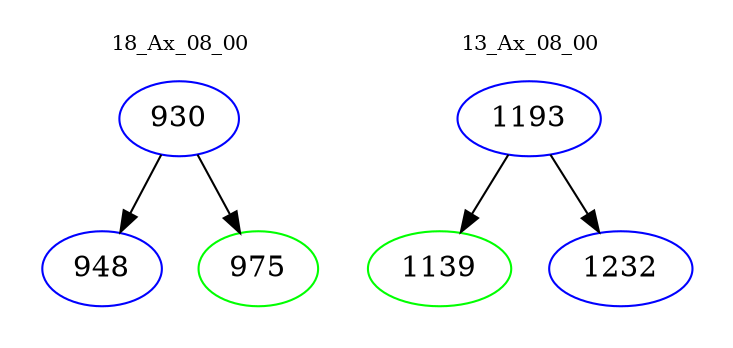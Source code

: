 digraph{
subgraph cluster_0 {
color = white
label = "18_Ax_08_00";
fontsize=10;
T0_930 [label="930", color="blue"]
T0_930 -> T0_948 [color="black"]
T0_948 [label="948", color="blue"]
T0_930 -> T0_975 [color="black"]
T0_975 [label="975", color="green"]
}
subgraph cluster_1 {
color = white
label = "13_Ax_08_00";
fontsize=10;
T1_1193 [label="1193", color="blue"]
T1_1193 -> T1_1139 [color="black"]
T1_1139 [label="1139", color="green"]
T1_1193 -> T1_1232 [color="black"]
T1_1232 [label="1232", color="blue"]
}
}
